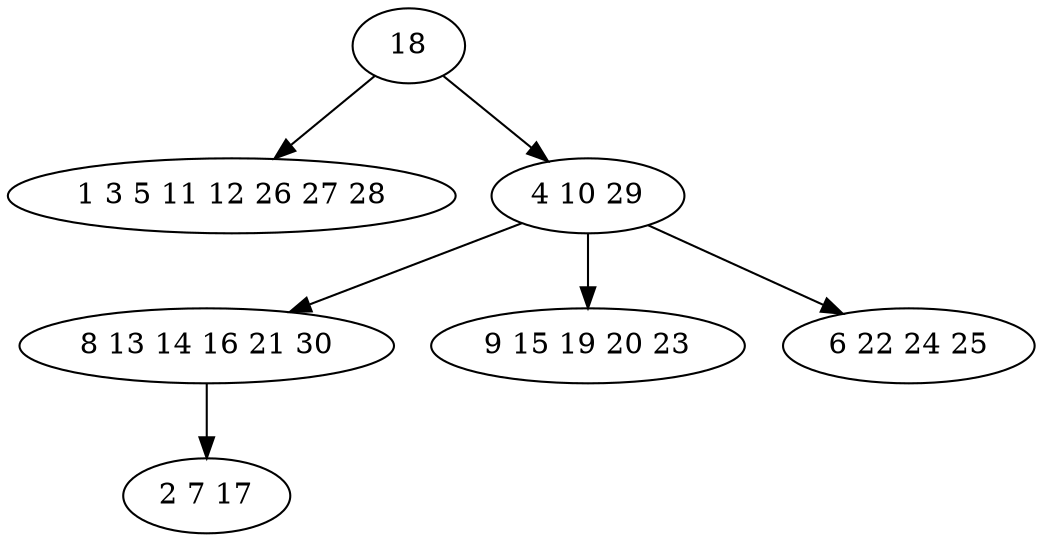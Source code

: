 digraph true_tree {
	"0" -> "1"
	"0" -> "2"
	"2" -> "3"
	"3" -> "4"
	"2" -> "5"
	"2" -> "6"
	"0" [label="18"];
	"1" [label="1 3 5 11 12 26 27 28"];
	"2" [label="4 10 29"];
	"3" [label="8 13 14 16 21 30"];
	"4" [label="2 7 17"];
	"5" [label="9 15 19 20 23"];
	"6" [label="6 22 24 25"];
}
